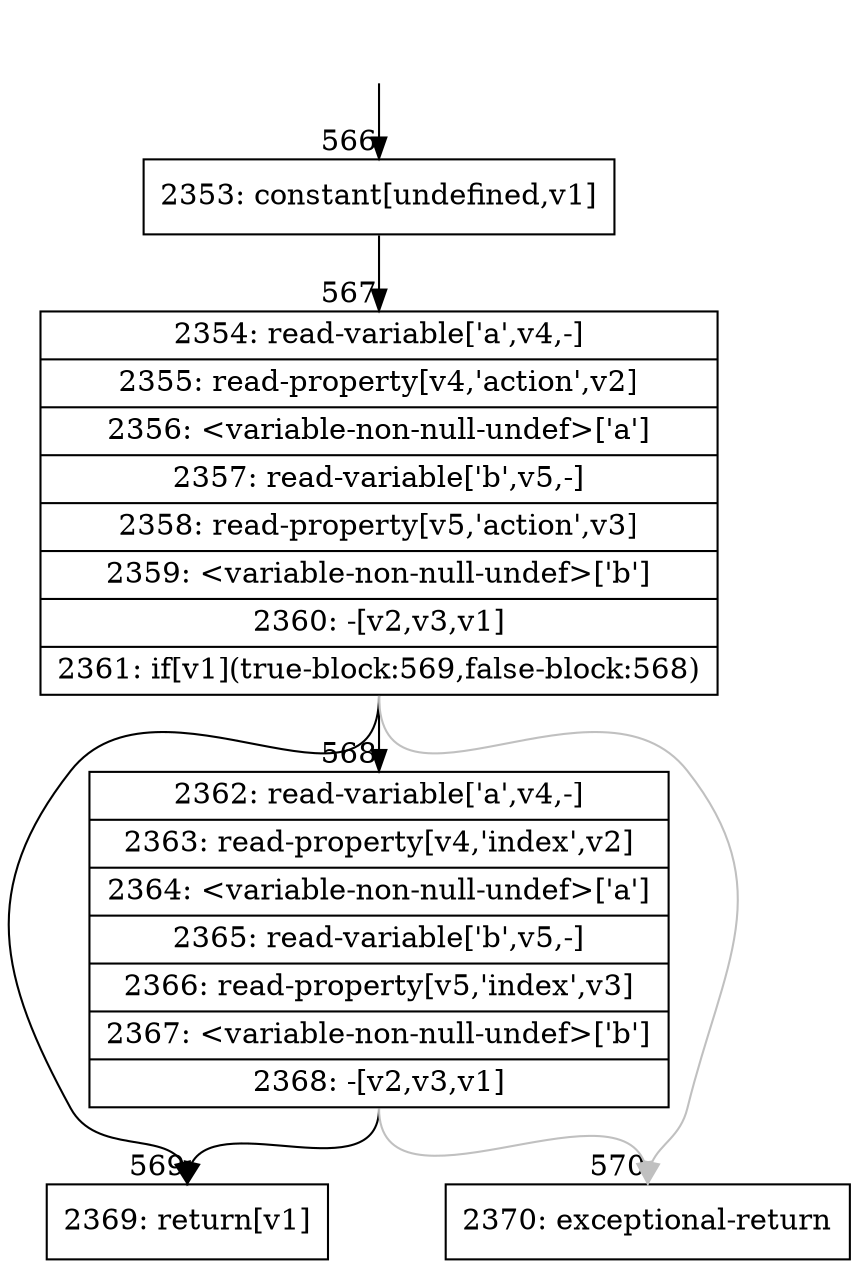 digraph {
rankdir="TD"
BB_entry8[shape=none,label=""];
BB_entry8 -> BB566 [tailport=s, headport=n, headlabel="    566"]
BB566 [shape=record label="{2353: constant[undefined,v1]}" ] 
BB566 -> BB567 [tailport=s, headport=n, headlabel="      567"]
BB567 [shape=record label="{2354: read-variable['a',v4,-]|2355: read-property[v4,'action',v2]|2356: \<variable-non-null-undef\>['a']|2357: read-variable['b',v5,-]|2358: read-property[v5,'action',v3]|2359: \<variable-non-null-undef\>['b']|2360: -[v2,v3,v1]|2361: if[v1](true-block:569,false-block:568)}" ] 
BB567 -> BB569 [tailport=s, headport=n, headlabel="      569"]
BB567 -> BB568 [tailport=s, headport=n, headlabel="      568"]
BB567 -> BB570 [tailport=s, headport=n, color=gray, headlabel="      570"]
BB568 [shape=record label="{2362: read-variable['a',v4,-]|2363: read-property[v4,'index',v2]|2364: \<variable-non-null-undef\>['a']|2365: read-variable['b',v5,-]|2366: read-property[v5,'index',v3]|2367: \<variable-non-null-undef\>['b']|2368: -[v2,v3,v1]}" ] 
BB568 -> BB569 [tailport=s, headport=n]
BB568 -> BB570 [tailport=s, headport=n, color=gray]
BB569 [shape=record label="{2369: return[v1]}" ] 
BB570 [shape=record label="{2370: exceptional-return}" ] 
//#$~ 379
}
